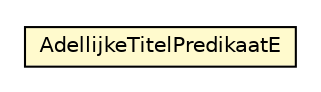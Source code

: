 #!/usr/local/bin/dot
#
# Class diagram 
# Generated by UMLGraph version R5_6-24-gf6e263 (http://www.umlgraph.org/)
#

digraph G {
	edge [fontname="Helvetica",fontsize=10,labelfontname="Helvetica",labelfontsize=10];
	node [fontname="Helvetica",fontsize=10,shape=plaintext];
	nodesep=0.25;
	ranksep=0.5;
	// nl.egem.stuf.sector.bg._0204.AdellijkeTitelPredikaatE
	c36314 [label=<<table title="nl.egem.stuf.sector.bg._0204.AdellijkeTitelPredikaatE" border="0" cellborder="1" cellspacing="0" cellpadding="2" port="p" bgcolor="lemonChiffon" href="./AdellijkeTitelPredikaatE.html">
		<tr><td><table border="0" cellspacing="0" cellpadding="1">
<tr><td align="center" balign="center"> AdellijkeTitelPredikaatE </td></tr>
		</table></td></tr>
		</table>>, URL="./AdellijkeTitelPredikaatE.html", fontname="Helvetica", fontcolor="black", fontsize=10.0];
}

